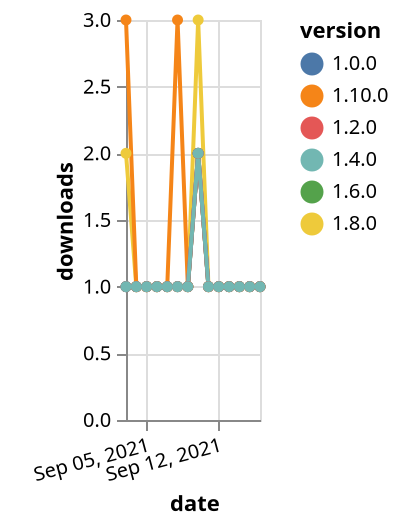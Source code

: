 {"$schema": "https://vega.github.io/schema/vega-lite/v5.json", "description": "A simple bar chart with embedded data.", "data": {"values": [{"date": "2021-09-03", "total": 173, "delta": 1, "version": "1.6.0"}, {"date": "2021-09-04", "total": 174, "delta": 1, "version": "1.6.0"}, {"date": "2021-09-05", "total": 175, "delta": 1, "version": "1.6.0"}, {"date": "2021-09-06", "total": 176, "delta": 1, "version": "1.6.0"}, {"date": "2021-09-07", "total": 177, "delta": 1, "version": "1.6.0"}, {"date": "2021-09-08", "total": 178, "delta": 1, "version": "1.6.0"}, {"date": "2021-09-09", "total": 179, "delta": 1, "version": "1.6.0"}, {"date": "2021-09-10", "total": 181, "delta": 2, "version": "1.6.0"}, {"date": "2021-09-11", "total": 182, "delta": 1, "version": "1.6.0"}, {"date": "2021-09-12", "total": 183, "delta": 1, "version": "1.6.0"}, {"date": "2021-09-13", "total": 184, "delta": 1, "version": "1.6.0"}, {"date": "2021-09-14", "total": 185, "delta": 1, "version": "1.6.0"}, {"date": "2021-09-15", "total": 186, "delta": 1, "version": "1.6.0"}, {"date": "2021-09-16", "total": 187, "delta": 1, "version": "1.6.0"}, {"date": "2021-09-03", "total": 203, "delta": 2, "version": "1.8.0"}, {"date": "2021-09-04", "total": 204, "delta": 1, "version": "1.8.0"}, {"date": "2021-09-05", "total": 205, "delta": 1, "version": "1.8.0"}, {"date": "2021-09-06", "total": 206, "delta": 1, "version": "1.8.0"}, {"date": "2021-09-07", "total": 207, "delta": 1, "version": "1.8.0"}, {"date": "2021-09-08", "total": 208, "delta": 1, "version": "1.8.0"}, {"date": "2021-09-09", "total": 209, "delta": 1, "version": "1.8.0"}, {"date": "2021-09-10", "total": 212, "delta": 3, "version": "1.8.0"}, {"date": "2021-09-11", "total": 213, "delta": 1, "version": "1.8.0"}, {"date": "2021-09-12", "total": 214, "delta": 1, "version": "1.8.0"}, {"date": "2021-09-13", "total": 215, "delta": 1, "version": "1.8.0"}, {"date": "2021-09-14", "total": 216, "delta": 1, "version": "1.8.0"}, {"date": "2021-09-15", "total": 217, "delta": 1, "version": "1.8.0"}, {"date": "2021-09-16", "total": 218, "delta": 1, "version": "1.8.0"}, {"date": "2021-09-03", "total": 128, "delta": 3, "version": "1.10.0"}, {"date": "2021-09-04", "total": 129, "delta": 1, "version": "1.10.0"}, {"date": "2021-09-05", "total": 130, "delta": 1, "version": "1.10.0"}, {"date": "2021-09-06", "total": 131, "delta": 1, "version": "1.10.0"}, {"date": "2021-09-07", "total": 132, "delta": 1, "version": "1.10.0"}, {"date": "2021-09-08", "total": 135, "delta": 3, "version": "1.10.0"}, {"date": "2021-09-09", "total": 136, "delta": 1, "version": "1.10.0"}, {"date": "2021-09-10", "total": 138, "delta": 2, "version": "1.10.0"}, {"date": "2021-09-11", "total": 139, "delta": 1, "version": "1.10.0"}, {"date": "2021-09-12", "total": 140, "delta": 1, "version": "1.10.0"}, {"date": "2021-09-13", "total": 141, "delta": 1, "version": "1.10.0"}, {"date": "2021-09-14", "total": 142, "delta": 1, "version": "1.10.0"}, {"date": "2021-09-15", "total": 143, "delta": 1, "version": "1.10.0"}, {"date": "2021-09-16", "total": 144, "delta": 1, "version": "1.10.0"}, {"date": "2021-09-03", "total": 248, "delta": 1, "version": "1.0.0"}, {"date": "2021-09-04", "total": 249, "delta": 1, "version": "1.0.0"}, {"date": "2021-09-05", "total": 250, "delta": 1, "version": "1.0.0"}, {"date": "2021-09-06", "total": 251, "delta": 1, "version": "1.0.0"}, {"date": "2021-09-07", "total": 252, "delta": 1, "version": "1.0.0"}, {"date": "2021-09-08", "total": 253, "delta": 1, "version": "1.0.0"}, {"date": "2021-09-09", "total": 254, "delta": 1, "version": "1.0.0"}, {"date": "2021-09-10", "total": 256, "delta": 2, "version": "1.0.0"}, {"date": "2021-09-11", "total": 257, "delta": 1, "version": "1.0.0"}, {"date": "2021-09-12", "total": 258, "delta": 1, "version": "1.0.0"}, {"date": "2021-09-13", "total": 259, "delta": 1, "version": "1.0.0"}, {"date": "2021-09-14", "total": 260, "delta": 1, "version": "1.0.0"}, {"date": "2021-09-15", "total": 261, "delta": 1, "version": "1.0.0"}, {"date": "2021-09-16", "total": 262, "delta": 1, "version": "1.0.0"}, {"date": "2021-09-03", "total": 206, "delta": 1, "version": "1.2.0"}, {"date": "2021-09-04", "total": 207, "delta": 1, "version": "1.2.0"}, {"date": "2021-09-05", "total": 208, "delta": 1, "version": "1.2.0"}, {"date": "2021-09-06", "total": 209, "delta": 1, "version": "1.2.0"}, {"date": "2021-09-07", "total": 210, "delta": 1, "version": "1.2.0"}, {"date": "2021-09-08", "total": 211, "delta": 1, "version": "1.2.0"}, {"date": "2021-09-09", "total": 212, "delta": 1, "version": "1.2.0"}, {"date": "2021-09-10", "total": 214, "delta": 2, "version": "1.2.0"}, {"date": "2021-09-11", "total": 215, "delta": 1, "version": "1.2.0"}, {"date": "2021-09-12", "total": 216, "delta": 1, "version": "1.2.0"}, {"date": "2021-09-13", "total": 217, "delta": 1, "version": "1.2.0"}, {"date": "2021-09-14", "total": 218, "delta": 1, "version": "1.2.0"}, {"date": "2021-09-15", "total": 219, "delta": 1, "version": "1.2.0"}, {"date": "2021-09-16", "total": 220, "delta": 1, "version": "1.2.0"}, {"date": "2021-09-03", "total": 198, "delta": 1, "version": "1.4.0"}, {"date": "2021-09-04", "total": 199, "delta": 1, "version": "1.4.0"}, {"date": "2021-09-05", "total": 200, "delta": 1, "version": "1.4.0"}, {"date": "2021-09-06", "total": 201, "delta": 1, "version": "1.4.0"}, {"date": "2021-09-07", "total": 202, "delta": 1, "version": "1.4.0"}, {"date": "2021-09-08", "total": 203, "delta": 1, "version": "1.4.0"}, {"date": "2021-09-09", "total": 204, "delta": 1, "version": "1.4.0"}, {"date": "2021-09-10", "total": 206, "delta": 2, "version": "1.4.0"}, {"date": "2021-09-11", "total": 207, "delta": 1, "version": "1.4.0"}, {"date": "2021-09-12", "total": 208, "delta": 1, "version": "1.4.0"}, {"date": "2021-09-13", "total": 209, "delta": 1, "version": "1.4.0"}, {"date": "2021-09-14", "total": 210, "delta": 1, "version": "1.4.0"}, {"date": "2021-09-15", "total": 211, "delta": 1, "version": "1.4.0"}, {"date": "2021-09-16", "total": 212, "delta": 1, "version": "1.4.0"}]}, "width": "container", "mark": {"type": "line", "point": {"filled": true}}, "encoding": {"x": {"field": "date", "type": "temporal", "timeUnit": "yearmonthdate", "title": "date", "axis": {"labelAngle": -15}}, "y": {"field": "delta", "type": "quantitative", "title": "downloads"}, "color": {"field": "version", "type": "nominal"}, "tooltip": {"field": "delta"}}}